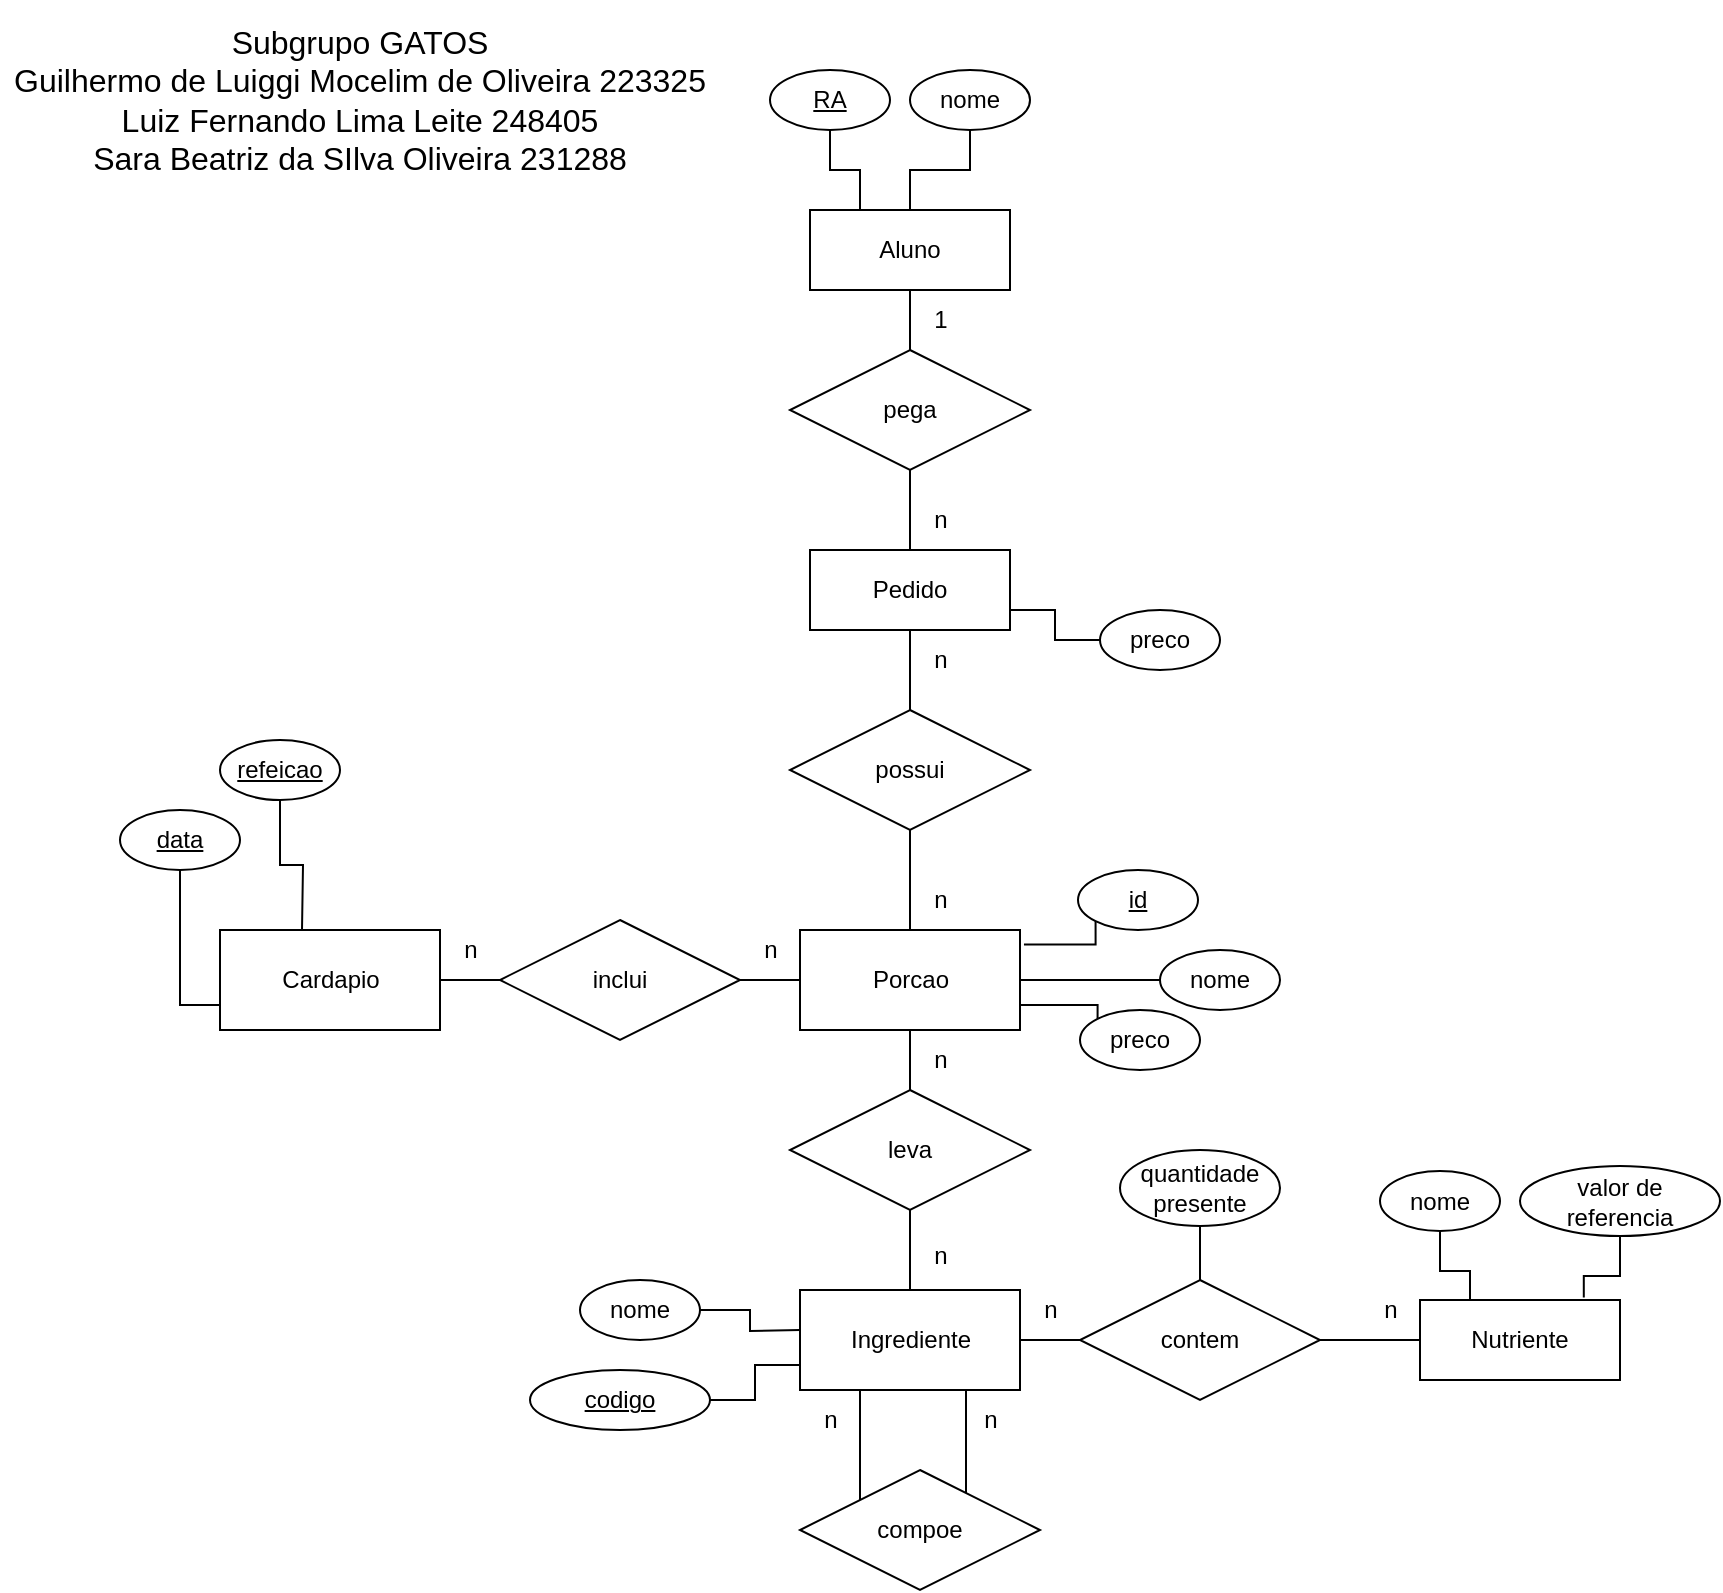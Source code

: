 <mxfile version="21.6.8" type="device">
  <diagram id="INVIZvrE2KBBbGmbX691" name="Page-1">
    <mxGraphModel dx="1839" dy="1650" grid="1" gridSize="10" guides="1" tooltips="1" connect="1" arrows="1" fold="1" page="1" pageScale="1" pageWidth="850" pageHeight="1100" math="0" shadow="0">
      <root>
        <mxCell id="0" />
        <mxCell id="1" parent="0" />
        <mxCell id="HcXDAk4co6BFIyga0vMn-15" value="Ingrediente" style="html=1;" parent="1" vertex="1">
          <mxGeometry x="380" y="600" width="110" height="50" as="geometry" />
        </mxCell>
        <mxCell id="HcXDAk4co6BFIyga0vMn-39" style="edgeStyle=orthogonalEdgeStyle;rounded=0;orthogonalLoop=1;jettySize=auto;html=1;endArrow=none;endFill=0;" parent="1" source="HcXDAk4co6BFIyga0vMn-16" target="HcXDAk4co6BFIyga0vMn-37" edge="1">
          <mxGeometry relative="1" as="geometry" />
        </mxCell>
        <mxCell id="HcXDAk4co6BFIyga0vMn-16" value="Cardapio" style="html=1;" parent="1" vertex="1">
          <mxGeometry x="90" y="420" width="110" height="50" as="geometry" />
        </mxCell>
        <mxCell id="HcXDAk4co6BFIyga0vMn-45" style="edgeStyle=orthogonalEdgeStyle;rounded=0;orthogonalLoop=1;jettySize=auto;html=1;entryX=1;entryY=0.5;entryDx=0;entryDy=0;endArrow=none;endFill=0;" parent="1" source="HcXDAk4co6BFIyga0vMn-18" target="HcXDAk4co6BFIyga0vMn-37" edge="1">
          <mxGeometry relative="1" as="geometry" />
        </mxCell>
        <mxCell id="9sg7S3EA_mHytwgNz2Ep-22" style="edgeStyle=orthogonalEdgeStyle;rounded=0;orthogonalLoop=1;jettySize=auto;html=1;entryX=0;entryY=1;entryDx=0;entryDy=0;exitX=1.018;exitY=0.145;exitDx=0;exitDy=0;exitPerimeter=0;endArrow=none;endFill=0;" edge="1" parent="1" source="HcXDAk4co6BFIyga0vMn-18" target="9sg7S3EA_mHytwgNz2Ep-19">
          <mxGeometry relative="1" as="geometry" />
        </mxCell>
        <mxCell id="9sg7S3EA_mHytwgNz2Ep-23" style="edgeStyle=orthogonalEdgeStyle;rounded=0;orthogonalLoop=1;jettySize=auto;html=1;exitX=1;exitY=0.5;exitDx=0;exitDy=0;entryX=0;entryY=0.5;entryDx=0;entryDy=0;endArrow=none;endFill=0;" edge="1" parent="1" source="HcXDAk4co6BFIyga0vMn-18" target="9sg7S3EA_mHytwgNz2Ep-20">
          <mxGeometry relative="1" as="geometry" />
        </mxCell>
        <mxCell id="9sg7S3EA_mHytwgNz2Ep-24" style="edgeStyle=orthogonalEdgeStyle;rounded=0;orthogonalLoop=1;jettySize=auto;html=1;exitX=1;exitY=0.75;exitDx=0;exitDy=0;entryX=0;entryY=0;entryDx=0;entryDy=0;endArrow=none;endFill=0;" edge="1" parent="1" source="HcXDAk4co6BFIyga0vMn-18" target="9sg7S3EA_mHytwgNz2Ep-21">
          <mxGeometry relative="1" as="geometry" />
        </mxCell>
        <mxCell id="HcXDAk4co6BFIyga0vMn-18" value="Porcao" style="html=1;" parent="1" vertex="1">
          <mxGeometry x="380" y="420" width="110" height="50" as="geometry" />
        </mxCell>
        <mxCell id="HcXDAk4co6BFIyga0vMn-21" style="edgeStyle=orthogonalEdgeStyle;rounded=0;orthogonalLoop=1;jettySize=auto;html=1;endArrow=none;endFill=0;" parent="1" source="HcXDAk4co6BFIyga0vMn-20" target="HcXDAk4co6BFIyga0vMn-15" edge="1">
          <mxGeometry relative="1" as="geometry" />
        </mxCell>
        <mxCell id="HcXDAk4co6BFIyga0vMn-22" style="edgeStyle=orthogonalEdgeStyle;rounded=0;orthogonalLoop=1;jettySize=auto;html=1;endArrow=none;endFill=0;" parent="1" source="HcXDAk4co6BFIyga0vMn-20" target="HcXDAk4co6BFIyga0vMn-18" edge="1">
          <mxGeometry relative="1" as="geometry" />
        </mxCell>
        <mxCell id="HcXDAk4co6BFIyga0vMn-20" value="leva" style="shape=rhombus;perimeter=rhombusPerimeter;whiteSpace=wrap;html=1;align=center;" parent="1" vertex="1">
          <mxGeometry x="375" y="500" width="120" height="60" as="geometry" />
        </mxCell>
        <mxCell id="HcXDAk4co6BFIyga0vMn-25" style="edgeStyle=orthogonalEdgeStyle;rounded=0;orthogonalLoop=1;jettySize=auto;html=1;endArrow=none;endFill=0;exitX=0;exitY=0;exitDx=0;exitDy=0;entryX=0.25;entryY=1;entryDx=0;entryDy=0;" parent="1" source="HcXDAk4co6BFIyga0vMn-24" target="HcXDAk4co6BFIyga0vMn-15" edge="1">
          <mxGeometry relative="1" as="geometry">
            <mxPoint x="410" y="660" as="targetPoint" />
            <Array as="points">
              <mxPoint x="410" y="650" />
            </Array>
          </mxGeometry>
        </mxCell>
        <mxCell id="HcXDAk4co6BFIyga0vMn-26" style="edgeStyle=orthogonalEdgeStyle;rounded=0;orthogonalLoop=1;jettySize=auto;html=1;endArrow=none;endFill=0;" parent="1" edge="1">
          <mxGeometry relative="1" as="geometry">
            <mxPoint x="463" y="710" as="sourcePoint" />
            <mxPoint x="463" y="650" as="targetPoint" />
          </mxGeometry>
        </mxCell>
        <mxCell id="HcXDAk4co6BFIyga0vMn-24" value="compoe" style="shape=rhombus;perimeter=rhombusPerimeter;whiteSpace=wrap;html=1;align=center;" parent="1" vertex="1">
          <mxGeometry x="380" y="690" width="120" height="60" as="geometry" />
        </mxCell>
        <mxCell id="HcXDAk4co6BFIyga0vMn-27" value="Nutriente" style="whiteSpace=wrap;html=1;align=center;" parent="1" vertex="1">
          <mxGeometry x="690" y="605" width="100" height="40" as="geometry" />
        </mxCell>
        <mxCell id="HcXDAk4co6BFIyga0vMn-30" style="edgeStyle=orthogonalEdgeStyle;rounded=0;orthogonalLoop=1;jettySize=auto;html=1;endArrow=none;endFill=0;" parent="1" source="HcXDAk4co6BFIyga0vMn-29" target="HcXDAk4co6BFIyga0vMn-27" edge="1">
          <mxGeometry relative="1" as="geometry">
            <mxPoint x="670" y="625" as="targetPoint" />
          </mxGeometry>
        </mxCell>
        <mxCell id="HcXDAk4co6BFIyga0vMn-31" style="edgeStyle=orthogonalEdgeStyle;rounded=0;orthogonalLoop=1;jettySize=auto;html=1;endArrow=none;endFill=0;" parent="1" source="HcXDAk4co6BFIyga0vMn-29" target="HcXDAk4co6BFIyga0vMn-15" edge="1">
          <mxGeometry relative="1" as="geometry" />
        </mxCell>
        <mxCell id="HcXDAk4co6BFIyga0vMn-29" value="contem" style="shape=rhombus;perimeter=rhombusPerimeter;whiteSpace=wrap;html=1;align=center;" parent="1" vertex="1">
          <mxGeometry x="520" y="595" width="120" height="60" as="geometry" />
        </mxCell>
        <mxCell id="HcXDAk4co6BFIyga0vMn-49" style="edgeStyle=orthogonalEdgeStyle;rounded=0;orthogonalLoop=1;jettySize=auto;html=1;endArrow=none;endFill=0;" parent="1" source="HcXDAk4co6BFIyga0vMn-32" edge="1">
          <mxGeometry relative="1" as="geometry">
            <mxPoint x="435" y="190" as="targetPoint" />
          </mxGeometry>
        </mxCell>
        <mxCell id="HcXDAk4co6BFIyga0vMn-32" value="Pedido" style="whiteSpace=wrap;html=1;align=center;" parent="1" vertex="1">
          <mxGeometry x="385" y="230" width="100" height="40" as="geometry" />
        </mxCell>
        <mxCell id="HcXDAk4co6BFIyga0vMn-35" style="edgeStyle=orthogonalEdgeStyle;rounded=0;orthogonalLoop=1;jettySize=auto;html=1;endArrow=none;endFill=0;" parent="1" source="HcXDAk4co6BFIyga0vMn-34" edge="1">
          <mxGeometry relative="1" as="geometry">
            <mxPoint x="435" y="420" as="targetPoint" />
          </mxGeometry>
        </mxCell>
        <mxCell id="HcXDAk4co6BFIyga0vMn-36" style="edgeStyle=orthogonalEdgeStyle;rounded=0;orthogonalLoop=1;jettySize=auto;html=1;endArrow=none;endFill=0;" parent="1" source="HcXDAk4co6BFIyga0vMn-34" target="HcXDAk4co6BFIyga0vMn-32" edge="1">
          <mxGeometry relative="1" as="geometry" />
        </mxCell>
        <mxCell id="HcXDAk4co6BFIyga0vMn-34" value="possui" style="shape=rhombus;perimeter=rhombusPerimeter;whiteSpace=wrap;html=1;align=center;" parent="1" vertex="1">
          <mxGeometry x="375" y="310" width="120" height="60" as="geometry" />
        </mxCell>
        <mxCell id="HcXDAk4co6BFIyga0vMn-37" value="inclui" style="shape=rhombus;perimeter=rhombusPerimeter;whiteSpace=wrap;html=1;align=center;" parent="1" vertex="1">
          <mxGeometry x="230" y="415" width="120" height="60" as="geometry" />
        </mxCell>
        <mxCell id="HcXDAk4co6BFIyga0vMn-46" value="Aluno" style="whiteSpace=wrap;html=1;align=center;" parent="1" vertex="1">
          <mxGeometry x="385" y="60" width="100" height="40" as="geometry" />
        </mxCell>
        <mxCell id="HcXDAk4co6BFIyga0vMn-50" style="edgeStyle=orthogonalEdgeStyle;rounded=0;orthogonalLoop=1;jettySize=auto;html=1;endArrow=none;endFill=0;" parent="1" source="HcXDAk4co6BFIyga0vMn-48" target="HcXDAk4co6BFIyga0vMn-46" edge="1">
          <mxGeometry relative="1" as="geometry">
            <mxPoint x="435" y="130" as="sourcePoint" />
          </mxGeometry>
        </mxCell>
        <mxCell id="HcXDAk4co6BFIyga0vMn-48" value="pega" style="shape=rhombus;perimeter=rhombusPerimeter;whiteSpace=wrap;html=1;align=center;" parent="1" vertex="1">
          <mxGeometry x="375" y="130" width="120" height="60" as="geometry" />
        </mxCell>
        <mxCell id="HcXDAk4co6BFIyga0vMn-54" value="&lt;font style=&quot;font-size: 16px&quot;&gt;Subgrupo GATOS&lt;br&gt;Guilhermo de Luiggi Mocelim de Oliveira 223325&lt;br&gt;Luiz Fernando Lima Leite 248405&lt;br&gt;Sara Beatriz da SIlva Oliveira 231288&lt;/font&gt;" style="text;html=1;strokeColor=none;fillColor=none;align=center;verticalAlign=middle;whiteSpace=wrap;rounded=0;" parent="1" vertex="1">
          <mxGeometry x="-20" y="-45" width="360" height="100" as="geometry" />
        </mxCell>
        <mxCell id="9sg7S3EA_mHytwgNz2Ep-7" style="edgeStyle=orthogonalEdgeStyle;rounded=0;orthogonalLoop=1;jettySize=auto;html=1;endArrow=none;endFill=0;" edge="1" parent="1" source="9sg7S3EA_mHytwgNz2Ep-1" target="HcXDAk4co6BFIyga0vMn-46">
          <mxGeometry relative="1" as="geometry" />
        </mxCell>
        <mxCell id="9sg7S3EA_mHytwgNz2Ep-1" value="nome" style="ellipse;whiteSpace=wrap;html=1;" vertex="1" parent="1">
          <mxGeometry x="435" y="-10" width="60" height="30" as="geometry" />
        </mxCell>
        <mxCell id="9sg7S3EA_mHytwgNz2Ep-6" style="edgeStyle=orthogonalEdgeStyle;rounded=0;orthogonalLoop=1;jettySize=auto;html=1;entryX=0.25;entryY=0;entryDx=0;entryDy=0;strokeColor=default;endArrow=none;endFill=0;" edge="1" parent="1" source="9sg7S3EA_mHytwgNz2Ep-3" target="HcXDAk4co6BFIyga0vMn-46">
          <mxGeometry relative="1" as="geometry" />
        </mxCell>
        <mxCell id="9sg7S3EA_mHytwgNz2Ep-3" value="RA" style="ellipse;whiteSpace=wrap;html=1;fontStyle=4" vertex="1" parent="1">
          <mxGeometry x="365" y="-10" width="60" height="30" as="geometry" />
        </mxCell>
        <mxCell id="9sg7S3EA_mHytwgNz2Ep-16" style="edgeStyle=orthogonalEdgeStyle;rounded=0;orthogonalLoop=1;jettySize=auto;html=1;entryX=0;entryY=0.75;entryDx=0;entryDy=0;endArrow=none;endFill=0;" edge="1" parent="1" source="9sg7S3EA_mHytwgNz2Ep-15" target="HcXDAk4co6BFIyga0vMn-16">
          <mxGeometry relative="1" as="geometry" />
        </mxCell>
        <mxCell id="9sg7S3EA_mHytwgNz2Ep-15" value="data" style="ellipse;whiteSpace=wrap;html=1;fontStyle=4" vertex="1" parent="1">
          <mxGeometry x="40" y="360" width="60" height="30" as="geometry" />
        </mxCell>
        <mxCell id="9sg7S3EA_mHytwgNz2Ep-18" style="edgeStyle=orthogonalEdgeStyle;rounded=0;orthogonalLoop=1;jettySize=auto;html=1;endArrow=none;endFill=0;" edge="1" parent="1" source="9sg7S3EA_mHytwgNz2Ep-17">
          <mxGeometry relative="1" as="geometry">
            <mxPoint x="131" y="420" as="targetPoint" />
          </mxGeometry>
        </mxCell>
        <mxCell id="9sg7S3EA_mHytwgNz2Ep-17" value="refeicao" style="ellipse;whiteSpace=wrap;html=1;fontStyle=4" vertex="1" parent="1">
          <mxGeometry x="90" y="325" width="60" height="30" as="geometry" />
        </mxCell>
        <mxCell id="9sg7S3EA_mHytwgNz2Ep-19" value="id" style="ellipse;whiteSpace=wrap;html=1;fontStyle=4" vertex="1" parent="1">
          <mxGeometry x="519" y="390" width="60" height="30" as="geometry" />
        </mxCell>
        <mxCell id="9sg7S3EA_mHytwgNz2Ep-20" value="nome" style="ellipse;whiteSpace=wrap;html=1;fontStyle=0" vertex="1" parent="1">
          <mxGeometry x="560" y="430" width="60" height="30" as="geometry" />
        </mxCell>
        <mxCell id="9sg7S3EA_mHytwgNz2Ep-21" value="preco" style="ellipse;whiteSpace=wrap;html=1;fontStyle=0" vertex="1" parent="1">
          <mxGeometry x="520" y="460" width="60" height="30" as="geometry" />
        </mxCell>
        <mxCell id="9sg7S3EA_mHytwgNz2Ep-27" style="edgeStyle=orthogonalEdgeStyle;rounded=0;orthogonalLoop=1;jettySize=auto;html=1;entryX=1;entryY=0.75;entryDx=0;entryDy=0;endArrow=none;endFill=0;" edge="1" parent="1" source="9sg7S3EA_mHytwgNz2Ep-26" target="HcXDAk4co6BFIyga0vMn-32">
          <mxGeometry relative="1" as="geometry" />
        </mxCell>
        <mxCell id="9sg7S3EA_mHytwgNz2Ep-26" value="preco" style="ellipse;whiteSpace=wrap;html=1;fontStyle=0" vertex="1" parent="1">
          <mxGeometry x="530" y="260" width="60" height="30" as="geometry" />
        </mxCell>
        <mxCell id="9sg7S3EA_mHytwgNz2Ep-33" style="edgeStyle=orthogonalEdgeStyle;rounded=0;orthogonalLoop=1;jettySize=auto;html=1;entryX=0.5;entryY=0;entryDx=0;entryDy=0;endArrow=none;endFill=0;" edge="1" parent="1" source="9sg7S3EA_mHytwgNz2Ep-32" target="HcXDAk4co6BFIyga0vMn-29">
          <mxGeometry relative="1" as="geometry" />
        </mxCell>
        <mxCell id="9sg7S3EA_mHytwgNz2Ep-32" value="quantidade presente" style="ellipse;whiteSpace=wrap;html=1;fontStyle=0" vertex="1" parent="1">
          <mxGeometry x="540" y="530" width="80" height="38" as="geometry" />
        </mxCell>
        <mxCell id="9sg7S3EA_mHytwgNz2Ep-38" style="edgeStyle=orthogonalEdgeStyle;rounded=0;orthogonalLoop=1;jettySize=auto;html=1;endArrow=none;endFill=0;entryX=0.819;entryY=-0.03;entryDx=0;entryDy=0;entryPerimeter=0;" edge="1" parent="1" source="9sg7S3EA_mHytwgNz2Ep-37" target="HcXDAk4co6BFIyga0vMn-27">
          <mxGeometry relative="1" as="geometry" />
        </mxCell>
        <mxCell id="9sg7S3EA_mHytwgNz2Ep-37" value="valor de referencia" style="ellipse;whiteSpace=wrap;html=1;fontStyle=0" vertex="1" parent="1">
          <mxGeometry x="740" y="538" width="100" height="35" as="geometry" />
        </mxCell>
        <mxCell id="9sg7S3EA_mHytwgNz2Ep-41" style="edgeStyle=orthogonalEdgeStyle;rounded=0;orthogonalLoop=1;jettySize=auto;html=1;entryX=0.25;entryY=0;entryDx=0;entryDy=0;endArrow=none;endFill=0;" edge="1" parent="1" source="9sg7S3EA_mHytwgNz2Ep-39" target="HcXDAk4co6BFIyga0vMn-27">
          <mxGeometry relative="1" as="geometry" />
        </mxCell>
        <mxCell id="9sg7S3EA_mHytwgNz2Ep-39" value="nome" style="ellipse;whiteSpace=wrap;html=1;fontStyle=0" vertex="1" parent="1">
          <mxGeometry x="670" y="540.5" width="60" height="30" as="geometry" />
        </mxCell>
        <mxCell id="9sg7S3EA_mHytwgNz2Ep-43" style="edgeStyle=orthogonalEdgeStyle;rounded=0;orthogonalLoop=1;jettySize=auto;html=1;endArrow=none;endFill=0;" edge="1" parent="1" source="9sg7S3EA_mHytwgNz2Ep-42">
          <mxGeometry relative="1" as="geometry">
            <mxPoint x="380" y="620" as="targetPoint" />
          </mxGeometry>
        </mxCell>
        <mxCell id="9sg7S3EA_mHytwgNz2Ep-42" value="nome" style="ellipse;whiteSpace=wrap;html=1;fontStyle=0" vertex="1" parent="1">
          <mxGeometry x="270" y="595" width="60" height="30" as="geometry" />
        </mxCell>
        <mxCell id="9sg7S3EA_mHytwgNz2Ep-46" style="edgeStyle=orthogonalEdgeStyle;rounded=0;orthogonalLoop=1;jettySize=auto;html=1;entryX=0;entryY=0.75;entryDx=0;entryDy=0;endArrow=none;endFill=0;" edge="1" parent="1" source="9sg7S3EA_mHytwgNz2Ep-45" target="HcXDAk4co6BFIyga0vMn-15">
          <mxGeometry relative="1" as="geometry" />
        </mxCell>
        <mxCell id="9sg7S3EA_mHytwgNz2Ep-45" value="codigo" style="ellipse;whiteSpace=wrap;html=1;fontStyle=4" vertex="1" parent="1">
          <mxGeometry x="245" y="640" width="90" height="30" as="geometry" />
        </mxCell>
        <mxCell id="9sg7S3EA_mHytwgNz2Ep-48" value="1" style="text;html=1;align=center;verticalAlign=middle;resizable=0;points=[];autosize=1;strokeColor=none;fillColor=none;" vertex="1" parent="1">
          <mxGeometry x="435" y="100" width="30" height="30" as="geometry" />
        </mxCell>
        <mxCell id="9sg7S3EA_mHytwgNz2Ep-50" value="n" style="text;html=1;align=center;verticalAlign=middle;resizable=0;points=[];autosize=1;strokeColor=none;fillColor=none;" vertex="1" parent="1">
          <mxGeometry x="435" y="200" width="30" height="30" as="geometry" />
        </mxCell>
        <mxCell id="9sg7S3EA_mHytwgNz2Ep-51" value="n" style="text;html=1;align=center;verticalAlign=middle;resizable=0;points=[];autosize=1;strokeColor=none;fillColor=none;" vertex="1" parent="1">
          <mxGeometry x="435" y="270" width="30" height="30" as="geometry" />
        </mxCell>
        <mxCell id="9sg7S3EA_mHytwgNz2Ep-52" value="n" style="text;html=1;align=center;verticalAlign=middle;resizable=0;points=[];autosize=1;strokeColor=none;fillColor=none;" vertex="1" parent="1">
          <mxGeometry x="435" y="390" width="30" height="30" as="geometry" />
        </mxCell>
        <mxCell id="9sg7S3EA_mHytwgNz2Ep-53" value="n" style="text;html=1;align=center;verticalAlign=middle;resizable=0;points=[];autosize=1;strokeColor=none;fillColor=none;" vertex="1" parent="1">
          <mxGeometry x="350" y="415" width="30" height="30" as="geometry" />
        </mxCell>
        <mxCell id="9sg7S3EA_mHytwgNz2Ep-54" value="n" style="text;html=1;align=center;verticalAlign=middle;resizable=0;points=[];autosize=1;strokeColor=none;fillColor=none;" vertex="1" parent="1">
          <mxGeometry x="200" y="415" width="30" height="30" as="geometry" />
        </mxCell>
        <mxCell id="9sg7S3EA_mHytwgNz2Ep-55" value="n" style="text;html=1;align=center;verticalAlign=middle;resizable=0;points=[];autosize=1;strokeColor=none;fillColor=none;" vertex="1" parent="1">
          <mxGeometry x="435" y="470" width="30" height="30" as="geometry" />
        </mxCell>
        <mxCell id="9sg7S3EA_mHytwgNz2Ep-56" value="n" style="text;html=1;align=center;verticalAlign=middle;resizable=0;points=[];autosize=1;strokeColor=none;fillColor=none;" vertex="1" parent="1">
          <mxGeometry x="435" y="568" width="30" height="30" as="geometry" />
        </mxCell>
        <mxCell id="9sg7S3EA_mHytwgNz2Ep-57" value="n" style="text;html=1;align=center;verticalAlign=middle;resizable=0;points=[];autosize=1;strokeColor=none;fillColor=none;" vertex="1" parent="1">
          <mxGeometry x="380" y="650" width="30" height="30" as="geometry" />
        </mxCell>
        <mxCell id="9sg7S3EA_mHytwgNz2Ep-58" value="n" style="text;html=1;align=center;verticalAlign=middle;resizable=0;points=[];autosize=1;strokeColor=none;fillColor=none;" vertex="1" parent="1">
          <mxGeometry x="460" y="650" width="30" height="30" as="geometry" />
        </mxCell>
        <mxCell id="9sg7S3EA_mHytwgNz2Ep-59" value="n" style="text;html=1;align=center;verticalAlign=middle;resizable=0;points=[];autosize=1;strokeColor=none;fillColor=none;" vertex="1" parent="1">
          <mxGeometry x="490" y="595" width="30" height="30" as="geometry" />
        </mxCell>
        <mxCell id="9sg7S3EA_mHytwgNz2Ep-60" value="n" style="text;html=1;align=center;verticalAlign=middle;resizable=0;points=[];autosize=1;strokeColor=none;fillColor=none;" vertex="1" parent="1">
          <mxGeometry x="660" y="595" width="30" height="30" as="geometry" />
        </mxCell>
      </root>
    </mxGraphModel>
  </diagram>
</mxfile>
